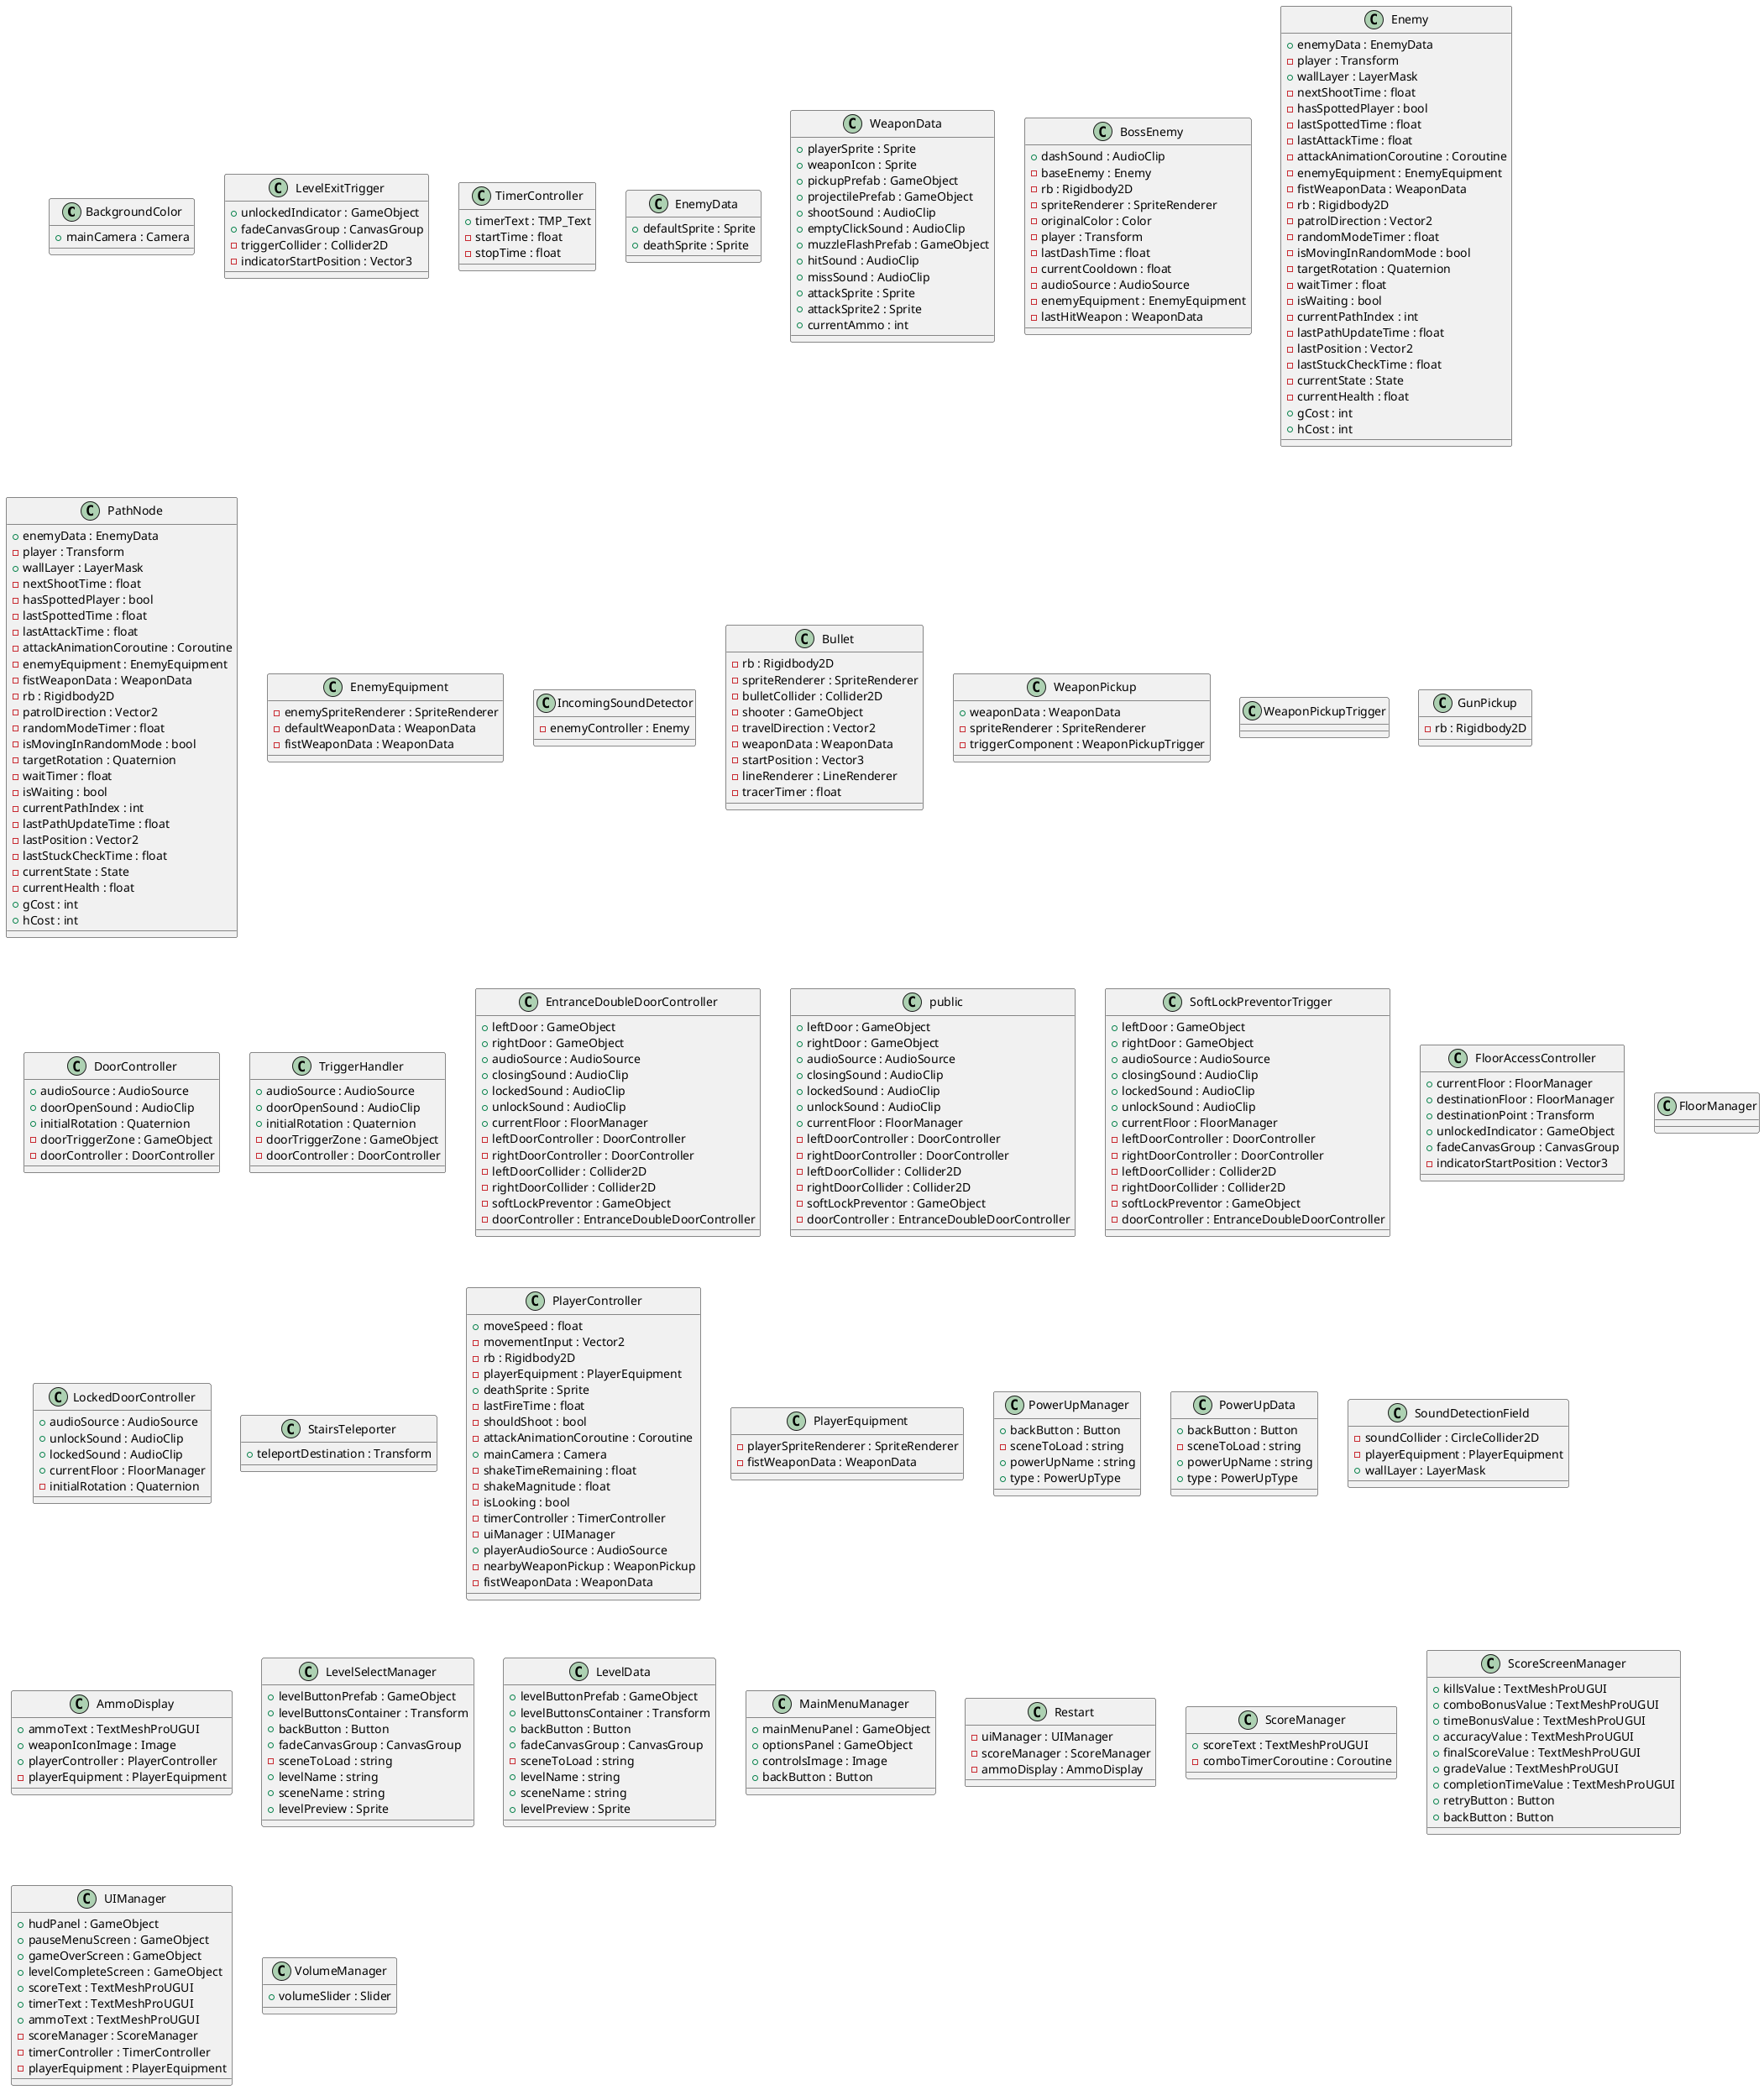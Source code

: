 @startuml
class BackgroundColor {
  +mainCamera : Camera
}
class LevelExitTrigger {
  +unlockedIndicator : GameObject
  +fadeCanvasGroup : CanvasGroup
  -triggerCollider : Collider2D
  -indicatorStartPosition : Vector3
}
class TimerController {
  +timerText : TMP_Text
  -startTime : float
  -stopTime : float
}
class EnemyData {
  +defaultSprite : Sprite
  +deathSprite : Sprite
}
class WeaponData {
  +playerSprite : Sprite
  +weaponIcon : Sprite
  +pickupPrefab : GameObject
  +projectilePrefab : GameObject
  +shootSound : AudioClip
  +emptyClickSound : AudioClip
  +muzzleFlashPrefab : GameObject
  +hitSound : AudioClip
  +missSound : AudioClip
  +attackSprite : Sprite
  +attackSprite2 : Sprite
  +currentAmmo : int
}
class BossEnemy {
  +dashSound : AudioClip
  -baseEnemy : Enemy
  -rb : Rigidbody2D
  -spriteRenderer : SpriteRenderer
  -originalColor : Color
  -player : Transform
  -lastDashTime : float
  -currentCooldown : float
  -audioSource : AudioSource
  -enemyEquipment : EnemyEquipment
  -lastHitWeapon : WeaponData
}
class Enemy {
  +enemyData : EnemyData
  -player : Transform
  +wallLayer : LayerMask
  -nextShootTime : float
  -hasSpottedPlayer : bool
  -lastSpottedTime : float
  -lastAttackTime : float
  -attackAnimationCoroutine : Coroutine
  -enemyEquipment : EnemyEquipment
  -fistWeaponData : WeaponData
  -rb : Rigidbody2D
  -patrolDirection : Vector2
  -randomModeTimer : float
  -isMovingInRandomMode : bool
  -targetRotation : Quaternion
  -waitTimer : float
  -isWaiting : bool
  -currentPathIndex : int
  -lastPathUpdateTime : float
  -lastPosition : Vector2
  -lastStuckCheckTime : float
  -currentState : State
  -currentHealth : float
  +gCost : int
  +hCost : int
}
class PathNode {
  +enemyData : EnemyData
  -player : Transform
  +wallLayer : LayerMask
  -nextShootTime : float
  -hasSpottedPlayer : bool
  -lastSpottedTime : float
  -lastAttackTime : float
  -attackAnimationCoroutine : Coroutine
  -enemyEquipment : EnemyEquipment
  -fistWeaponData : WeaponData
  -rb : Rigidbody2D
  -patrolDirection : Vector2
  -randomModeTimer : float
  -isMovingInRandomMode : bool
  -targetRotation : Quaternion
  -waitTimer : float
  -isWaiting : bool
  -currentPathIndex : int
  -lastPathUpdateTime : float
  -lastPosition : Vector2
  -lastStuckCheckTime : float
  -currentState : State
  -currentHealth : float
  +gCost : int
  +hCost : int
}
class EnemyEquipment {
  -enemySpriteRenderer : SpriteRenderer
  -defaultWeaponData : WeaponData
  -fistWeaponData : WeaponData
}
class IncomingSoundDetector {
  -enemyController : Enemy
}
class Bullet {
  -rb : Rigidbody2D
  -spriteRenderer : SpriteRenderer
  -bulletCollider : Collider2D
  -shooter : GameObject
  -travelDirection : Vector2
  -weaponData : WeaponData
  -startPosition : Vector3
  -lineRenderer : LineRenderer
  -tracerTimer : float
}
class WeaponPickup {
  +weaponData : WeaponData
  -spriteRenderer : SpriteRenderer
  -triggerComponent : WeaponPickupTrigger
}
class WeaponPickupTrigger {
}
class GunPickup {
  -rb : Rigidbody2D
}
class DoorController {
  +audioSource : AudioSource
  +doorOpenSound : AudioClip
  +initialRotation : Quaternion
  -doorTriggerZone : GameObject
  -doorController : DoorController
}
class TriggerHandler {
  +audioSource : AudioSource
  +doorOpenSound : AudioClip
  +initialRotation : Quaternion
  -doorTriggerZone : GameObject
  -doorController : DoorController
}
class EntranceDoubleDoorController {
  +leftDoor : GameObject
  +rightDoor : GameObject
  +audioSource : AudioSource
  +closingSound : AudioClip
  +lockedSound : AudioClip
  +unlockSound : AudioClip
  +currentFloor : FloorManager
  -leftDoorController : DoorController
  -rightDoorController : DoorController
  -leftDoorCollider : Collider2D
  -rightDoorCollider : Collider2D
  -softLockPreventor : GameObject
  -doorController : EntranceDoubleDoorController
}
class public {
  +leftDoor : GameObject
  +rightDoor : GameObject
  +audioSource : AudioSource
  +closingSound : AudioClip
  +lockedSound : AudioClip
  +unlockSound : AudioClip
  +currentFloor : FloorManager
  -leftDoorController : DoorController
  -rightDoorController : DoorController
  -leftDoorCollider : Collider2D
  -rightDoorCollider : Collider2D
  -softLockPreventor : GameObject
  -doorController : EntranceDoubleDoorController
}
class SoftLockPreventorTrigger {
  +leftDoor : GameObject
  +rightDoor : GameObject
  +audioSource : AudioSource
  +closingSound : AudioClip
  +lockedSound : AudioClip
  +unlockSound : AudioClip
  +currentFloor : FloorManager
  -leftDoorController : DoorController
  -rightDoorController : DoorController
  -leftDoorCollider : Collider2D
  -rightDoorCollider : Collider2D
  -softLockPreventor : GameObject
  -doorController : EntranceDoubleDoorController
}
class FloorAccessController {
  +currentFloor : FloorManager
  +destinationFloor : FloorManager
  +destinationPoint : Transform
  +unlockedIndicator : GameObject
  +fadeCanvasGroup : CanvasGroup
  -indicatorStartPosition : Vector3
}
class FloorManager {
}
class LockedDoorController {
  +audioSource : AudioSource
  +unlockSound : AudioClip
  +lockedSound : AudioClip
  +currentFloor : FloorManager
  -initialRotation : Quaternion
}
class StairsTeleporter {
  +teleportDestination : Transform
}
class PlayerController {
  +moveSpeed : float
  -movementInput : Vector2
  -rb : Rigidbody2D
  -playerEquipment : PlayerEquipment
  +deathSprite : Sprite
  -lastFireTime : float
  -shouldShoot : bool
  -attackAnimationCoroutine : Coroutine
  +mainCamera : Camera
  -shakeTimeRemaining : float
  -shakeMagnitude : float
  -isLooking : bool
  -timerController : TimerController
  -uiManager : UIManager
  +playerAudioSource : AudioSource
  -nearbyWeaponPickup : WeaponPickup
  -fistWeaponData : WeaponData
}
class PlayerEquipment {
  -playerSpriteRenderer : SpriteRenderer
  -fistWeaponData : WeaponData
}
class PowerUpManager {
  +backButton : Button
  -sceneToLoad : string
  +powerUpName : string
  +type : PowerUpType
}
class PowerUpData {
  +backButton : Button
  -sceneToLoad : string
  +powerUpName : string
  +type : PowerUpType
}
class SoundDetectionField {
  -soundCollider : CircleCollider2D
  -playerEquipment : PlayerEquipment
  +wallLayer : LayerMask
}
class AmmoDisplay {
  +ammoText : TextMeshProUGUI
  +weaponIconImage : Image
  +playerController : PlayerController
  -playerEquipment : PlayerEquipment
}
class LevelSelectManager {
  +levelButtonPrefab : GameObject
  +levelButtonsContainer : Transform
  +backButton : Button
  +fadeCanvasGroup : CanvasGroup
  -sceneToLoad : string
  +levelName : string
  +sceneName : string
  +levelPreview : Sprite
}
class LevelData {
  +levelButtonPrefab : GameObject
  +levelButtonsContainer : Transform
  +backButton : Button
  +fadeCanvasGroup : CanvasGroup
  -sceneToLoad : string
  +levelName : string
  +sceneName : string
  +levelPreview : Sprite
}
class MainMenuManager {
  +mainMenuPanel : GameObject
  +optionsPanel : GameObject
  +controlsImage : Image
  +backButton : Button
}
class Restart {
  -uiManager : UIManager
  -scoreManager : ScoreManager
  -ammoDisplay : AmmoDisplay
}
class ScoreManager {
  +scoreText : TextMeshProUGUI
  -comboTimerCoroutine : Coroutine
}
class ScoreScreenManager {
  +killsValue : TextMeshProUGUI
  +comboBonusValue : TextMeshProUGUI
  +timeBonusValue : TextMeshProUGUI
  +accuracyValue : TextMeshProUGUI
  +finalScoreValue : TextMeshProUGUI
  +gradeValue : TextMeshProUGUI
  +completionTimeValue : TextMeshProUGUI
  +retryButton : Button
  +backButton : Button
}
class UIManager {
  +hudPanel : GameObject
  +pauseMenuScreen : GameObject
  +gameOverScreen : GameObject
  +levelCompleteScreen : GameObject
  +scoreText : TextMeshProUGUI
  +timerText : TextMeshProUGUI
  +ammoText : TextMeshProUGUI
  -scoreManager : ScoreManager
  -timerController : TimerController
  -playerEquipment : PlayerEquipment
}
class VolumeManager {
  +volumeSlider : Slider
}
@enduml